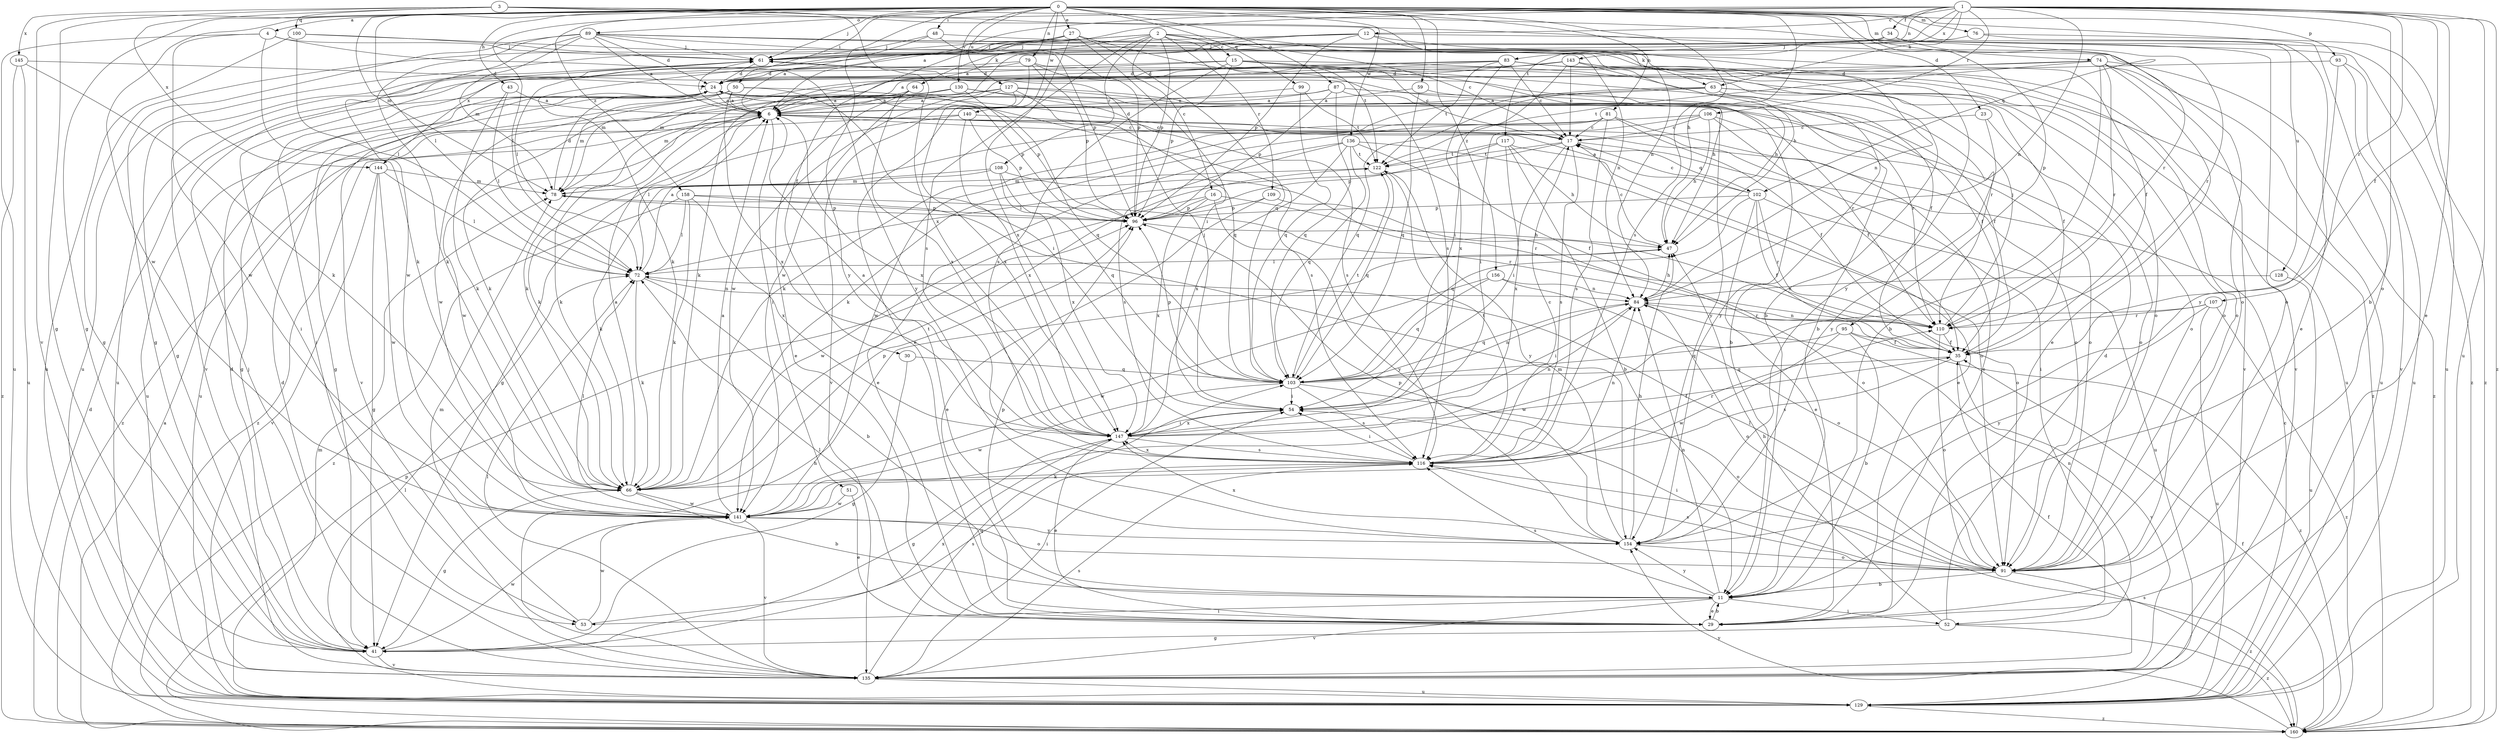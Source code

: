 strict digraph  {
0;
1;
2;
3;
4;
6;
11;
12;
15;
16;
17;
23;
24;
27;
29;
30;
34;
35;
41;
43;
47;
48;
50;
51;
52;
53;
54;
59;
61;
63;
64;
66;
72;
74;
76;
78;
79;
81;
83;
84;
87;
89;
91;
93;
95;
96;
99;
100;
102;
103;
106;
107;
108;
109;
110;
116;
117;
122;
127;
128;
129;
130;
135;
136;
140;
141;
143;
144;
145;
147;
154;
156;
158;
160;
0 -> 4  [label=a];
0 -> 23  [label=d];
0 -> 27  [label=e];
0 -> 41  [label=g];
0 -> 43  [label=h];
0 -> 47  [label=h];
0 -> 48  [label=i];
0 -> 50  [label=i];
0 -> 59  [label=j];
0 -> 61  [label=j];
0 -> 72  [label=l];
0 -> 74  [label=m];
0 -> 76  [label=m];
0 -> 78  [label=m];
0 -> 79  [label=n];
0 -> 81  [label=n];
0 -> 87  [label=o];
0 -> 89  [label=o];
0 -> 91  [label=o];
0 -> 93  [label=p];
0 -> 95  [label=p];
0 -> 99  [label=q];
0 -> 116  [label=s];
0 -> 127  [label=u];
0 -> 128  [label=u];
0 -> 130  [label=v];
0 -> 135  [label=v];
0 -> 136  [label=w];
0 -> 140  [label=w];
0 -> 141  [label=w];
0 -> 154  [label=y];
0 -> 156  [label=z];
0 -> 158  [label=z];
1 -> 6  [label=a];
1 -> 11  [label=b];
1 -> 12  [label=c];
1 -> 29  [label=e];
1 -> 30  [label=f];
1 -> 34  [label=f];
1 -> 35  [label=f];
1 -> 63  [label=k];
1 -> 72  [label=l];
1 -> 83  [label=n];
1 -> 84  [label=n];
1 -> 106  [label=r];
1 -> 107  [label=r];
1 -> 117  [label=t];
1 -> 129  [label=u];
1 -> 143  [label=x];
1 -> 160  [label=z];
2 -> 15  [label=c];
2 -> 16  [label=c];
2 -> 17  [label=c];
2 -> 63  [label=k];
2 -> 64  [label=k];
2 -> 96  [label=p];
2 -> 108  [label=r];
2 -> 109  [label=r];
2 -> 116  [label=s];
2 -> 122  [label=t];
2 -> 129  [label=u];
2 -> 144  [label=x];
3 -> 41  [label=g];
3 -> 84  [label=n];
3 -> 100  [label=q];
3 -> 102  [label=q];
3 -> 110  [label=r];
3 -> 144  [label=x];
3 -> 145  [label=x];
3 -> 147  [label=x];
4 -> 61  [label=j];
4 -> 66  [label=k];
4 -> 129  [label=u];
4 -> 141  [label=w];
4 -> 154  [label=y];
6 -> 17  [label=c];
6 -> 51  [label=i];
6 -> 52  [label=i];
6 -> 61  [label=j];
6 -> 66  [label=k];
6 -> 72  [label=l];
6 -> 91  [label=o];
6 -> 141  [label=w];
6 -> 147  [label=x];
6 -> 160  [label=z];
11 -> 29  [label=e];
11 -> 52  [label=i];
11 -> 53  [label=i];
11 -> 84  [label=n];
11 -> 96  [label=p];
11 -> 116  [label=s];
11 -> 135  [label=v];
11 -> 154  [label=y];
12 -> 53  [label=i];
12 -> 61  [label=j];
12 -> 66  [label=k];
12 -> 84  [label=n];
12 -> 96  [label=p];
12 -> 154  [label=y];
12 -> 160  [label=z];
15 -> 17  [label=c];
15 -> 24  [label=d];
15 -> 47  [label=h];
15 -> 53  [label=i];
15 -> 91  [label=o];
15 -> 96  [label=p];
15 -> 110  [label=r];
15 -> 116  [label=s];
16 -> 91  [label=o];
16 -> 96  [label=p];
16 -> 141  [label=w];
16 -> 147  [label=x];
16 -> 154  [label=y];
17 -> 24  [label=d];
17 -> 54  [label=i];
17 -> 72  [label=l];
17 -> 102  [label=q];
17 -> 116  [label=s];
17 -> 122  [label=t];
23 -> 17  [label=c];
23 -> 91  [label=o];
23 -> 154  [label=y];
24 -> 6  [label=a];
24 -> 78  [label=m];
24 -> 96  [label=p];
24 -> 116  [label=s];
24 -> 135  [label=v];
27 -> 41  [label=g];
27 -> 54  [label=i];
27 -> 61  [label=j];
27 -> 72  [label=l];
27 -> 103  [label=q];
27 -> 116  [label=s];
27 -> 147  [label=x];
29 -> 11  [label=b];
29 -> 72  [label=l];
30 -> 41  [label=g];
30 -> 103  [label=q];
34 -> 6  [label=a];
34 -> 61  [label=j];
34 -> 91  [label=o];
34 -> 110  [label=r];
34 -> 141  [label=w];
34 -> 160  [label=z];
35 -> 103  [label=q];
35 -> 116  [label=s];
35 -> 135  [label=v];
41 -> 24  [label=d];
41 -> 135  [label=v];
41 -> 141  [label=w];
41 -> 147  [label=x];
43 -> 6  [label=a];
43 -> 66  [label=k];
43 -> 72  [label=l];
47 -> 17  [label=c];
47 -> 72  [label=l];
48 -> 6  [label=a];
48 -> 11  [label=b];
48 -> 61  [label=j];
48 -> 96  [label=p];
50 -> 6  [label=a];
50 -> 41  [label=g];
50 -> 54  [label=i];
50 -> 103  [label=q];
50 -> 129  [label=u];
50 -> 141  [label=w];
50 -> 147  [label=x];
51 -> 29  [label=e];
51 -> 141  [label=w];
52 -> 24  [label=d];
52 -> 41  [label=g];
52 -> 47  [label=h];
52 -> 84  [label=n];
52 -> 160  [label=z];
53 -> 78  [label=m];
53 -> 116  [label=s];
53 -> 141  [label=w];
54 -> 61  [label=j];
54 -> 147  [label=x];
59 -> 6  [label=a];
59 -> 103  [label=q];
59 -> 110  [label=r];
61 -> 24  [label=d];
61 -> 41  [label=g];
61 -> 135  [label=v];
63 -> 6  [label=a];
63 -> 11  [label=b];
63 -> 35  [label=f];
63 -> 66  [label=k];
63 -> 91  [label=o];
63 -> 103  [label=q];
64 -> 6  [label=a];
64 -> 29  [label=e];
64 -> 147  [label=x];
66 -> 6  [label=a];
66 -> 11  [label=b];
66 -> 41  [label=g];
66 -> 96  [label=p];
66 -> 122  [label=t];
66 -> 141  [label=w];
72 -> 6  [label=a];
72 -> 11  [label=b];
72 -> 66  [label=k];
72 -> 84  [label=n];
74 -> 6  [label=a];
74 -> 11  [label=b];
74 -> 24  [label=d];
74 -> 29  [label=e];
74 -> 110  [label=r];
74 -> 122  [label=t];
74 -> 129  [label=u];
74 -> 135  [label=v];
74 -> 160  [label=z];
76 -> 29  [label=e];
76 -> 61  [label=j];
76 -> 129  [label=u];
78 -> 24  [label=d];
78 -> 96  [label=p];
79 -> 24  [label=d];
79 -> 29  [label=e];
79 -> 35  [label=f];
79 -> 47  [label=h];
79 -> 96  [label=p];
79 -> 129  [label=u];
81 -> 17  [label=c];
81 -> 29  [label=e];
81 -> 35  [label=f];
81 -> 41  [label=g];
81 -> 116  [label=s];
81 -> 141  [label=w];
83 -> 17  [label=c];
83 -> 24  [label=d];
83 -> 78  [label=m];
83 -> 91  [label=o];
83 -> 122  [label=t];
83 -> 129  [label=u];
83 -> 141  [label=w];
83 -> 147  [label=x];
83 -> 160  [label=z];
84 -> 47  [label=h];
84 -> 54  [label=i];
84 -> 91  [label=o];
84 -> 103  [label=q];
84 -> 110  [label=r];
87 -> 6  [label=a];
87 -> 35  [label=f];
87 -> 96  [label=p];
87 -> 103  [label=q];
87 -> 129  [label=u];
87 -> 154  [label=y];
89 -> 6  [label=a];
89 -> 24  [label=d];
89 -> 35  [label=f];
89 -> 41  [label=g];
89 -> 47  [label=h];
89 -> 61  [label=j];
89 -> 66  [label=k];
89 -> 78  [label=m];
89 -> 91  [label=o];
89 -> 96  [label=p];
89 -> 141  [label=w];
91 -> 11  [label=b];
91 -> 54  [label=i];
91 -> 72  [label=l];
91 -> 116  [label=s];
91 -> 160  [label=z];
93 -> 24  [label=d];
93 -> 129  [label=u];
93 -> 135  [label=v];
93 -> 154  [label=y];
95 -> 11  [label=b];
95 -> 35  [label=f];
95 -> 103  [label=q];
95 -> 141  [label=w];
95 -> 160  [label=z];
96 -> 47  [label=h];
99 -> 6  [label=a];
99 -> 103  [label=q];
99 -> 122  [label=t];
100 -> 61  [label=j];
100 -> 72  [label=l];
100 -> 84  [label=n];
100 -> 129  [label=u];
102 -> 6  [label=a];
102 -> 17  [label=c];
102 -> 29  [label=e];
102 -> 35  [label=f];
102 -> 96  [label=p];
102 -> 103  [label=q];
102 -> 110  [label=r];
102 -> 129  [label=u];
103 -> 54  [label=i];
103 -> 84  [label=n];
103 -> 91  [label=o];
103 -> 96  [label=p];
103 -> 116  [label=s];
103 -> 122  [label=t];
103 -> 141  [label=w];
106 -> 17  [label=c];
106 -> 35  [label=f];
106 -> 47  [label=h];
106 -> 54  [label=i];
106 -> 66  [label=k];
106 -> 91  [label=o];
107 -> 110  [label=r];
107 -> 129  [label=u];
107 -> 141  [label=w];
107 -> 154  [label=y];
107 -> 160  [label=z];
108 -> 66  [label=k];
108 -> 78  [label=m];
108 -> 103  [label=q];
108 -> 110  [label=r];
108 -> 147  [label=x];
109 -> 29  [label=e];
109 -> 91  [label=o];
109 -> 96  [label=p];
110 -> 35  [label=f];
110 -> 61  [label=j];
110 -> 84  [label=n];
110 -> 91  [label=o];
116 -> 17  [label=c];
116 -> 54  [label=i];
116 -> 66  [label=k];
116 -> 84  [label=n];
116 -> 110  [label=r];
116 -> 122  [label=t];
116 -> 147  [label=x];
117 -> 11  [label=b];
117 -> 29  [label=e];
117 -> 47  [label=h];
117 -> 96  [label=p];
117 -> 122  [label=t];
117 -> 147  [label=x];
122 -> 78  [label=m];
122 -> 103  [label=q];
122 -> 154  [label=y];
127 -> 6  [label=a];
127 -> 35  [label=f];
127 -> 66  [label=k];
127 -> 78  [label=m];
127 -> 103  [label=q];
127 -> 110  [label=r];
127 -> 135  [label=v];
127 -> 147  [label=x];
128 -> 84  [label=n];
128 -> 129  [label=u];
129 -> 17  [label=c];
129 -> 72  [label=l];
129 -> 78  [label=m];
129 -> 160  [label=z];
130 -> 6  [label=a];
130 -> 41  [label=g];
130 -> 66  [label=k];
130 -> 96  [label=p];
130 -> 116  [label=s];
130 -> 154  [label=y];
135 -> 24  [label=d];
135 -> 35  [label=f];
135 -> 47  [label=h];
135 -> 54  [label=i];
135 -> 61  [label=j];
135 -> 72  [label=l];
135 -> 103  [label=q];
135 -> 116  [label=s];
135 -> 129  [label=u];
136 -> 29  [label=e];
136 -> 35  [label=f];
136 -> 91  [label=o];
136 -> 103  [label=q];
136 -> 116  [label=s];
136 -> 122  [label=t];
136 -> 147  [label=x];
140 -> 17  [label=c];
140 -> 66  [label=k];
140 -> 96  [label=p];
140 -> 147  [label=x];
140 -> 160  [label=z];
141 -> 6  [label=a];
141 -> 72  [label=l];
141 -> 91  [label=o];
141 -> 135  [label=v];
141 -> 154  [label=y];
143 -> 11  [label=b];
143 -> 17  [label=c];
143 -> 24  [label=d];
143 -> 54  [label=i];
143 -> 66  [label=k];
143 -> 78  [label=m];
143 -> 91  [label=o];
143 -> 135  [label=v];
144 -> 41  [label=g];
144 -> 72  [label=l];
144 -> 78  [label=m];
144 -> 135  [label=v];
144 -> 141  [label=w];
145 -> 24  [label=d];
145 -> 66  [label=k];
145 -> 129  [label=u];
145 -> 160  [label=z];
147 -> 6  [label=a];
147 -> 29  [label=e];
147 -> 35  [label=f];
147 -> 41  [label=g];
147 -> 54  [label=i];
147 -> 84  [label=n];
147 -> 116  [label=s];
154 -> 47  [label=h];
154 -> 78  [label=m];
154 -> 91  [label=o];
154 -> 96  [label=p];
154 -> 147  [label=x];
156 -> 84  [label=n];
156 -> 91  [label=o];
156 -> 103  [label=q];
156 -> 141  [label=w];
158 -> 66  [label=k];
158 -> 72  [label=l];
158 -> 96  [label=p];
158 -> 110  [label=r];
158 -> 147  [label=x];
158 -> 160  [label=z];
160 -> 6  [label=a];
160 -> 24  [label=d];
160 -> 35  [label=f];
160 -> 96  [label=p];
160 -> 116  [label=s];
160 -> 154  [label=y];
}
